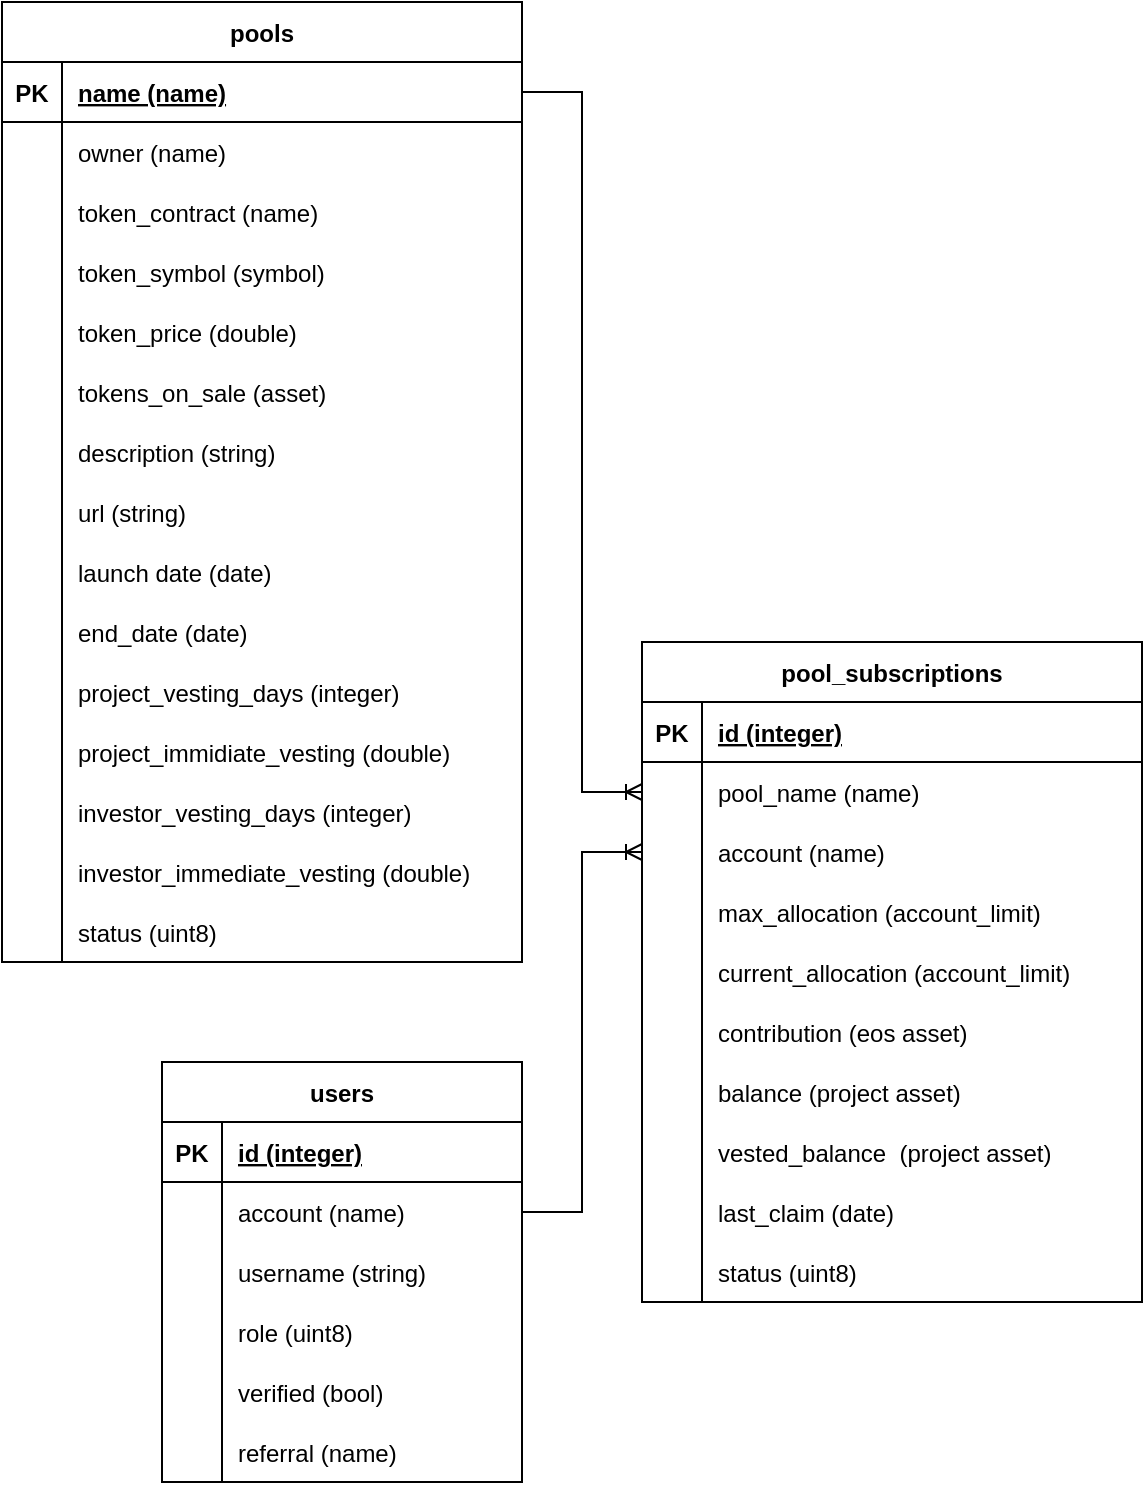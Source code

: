 <mxfile version="16.4.5" type="device" pages="2"><diagram id="4JvLMfYBj6EK_X56JAOy" name="Page-1"><mxGraphModel dx="1186" dy="714" grid="1" gridSize="10" guides="1" tooltips="1" connect="1" arrows="1" fold="1" page="1" pageScale="1" pageWidth="850" pageHeight="1100" math="0" shadow="0"><root><mxCell id="0"/><mxCell id="1" parent="0"/><mxCell id="4SvIs6GXkJcgNR5XLopr-1" value="pools" style="shape=table;startSize=30;container=1;collapsible=1;childLayout=tableLayout;fixedRows=1;rowLines=0;fontStyle=1;align=center;resizeLast=1;" parent="1" vertex="1"><mxGeometry x="60" y="40" width="260" height="480" as="geometry"/></mxCell><mxCell id="4SvIs6GXkJcgNR5XLopr-2" value="" style="shape=partialRectangle;collapsible=0;dropTarget=0;pointerEvents=0;fillColor=none;top=0;left=0;bottom=1;right=0;points=[[0,0.5],[1,0.5]];portConstraint=eastwest;" parent="4SvIs6GXkJcgNR5XLopr-1" vertex="1"><mxGeometry y="30" width="260" height="30" as="geometry"/></mxCell><mxCell id="4SvIs6GXkJcgNR5XLopr-3" value="PK" style="shape=partialRectangle;connectable=0;fillColor=none;top=0;left=0;bottom=0;right=0;fontStyle=1;overflow=hidden;" parent="4SvIs6GXkJcgNR5XLopr-2" vertex="1"><mxGeometry width="30" height="30" as="geometry"><mxRectangle width="30" height="30" as="alternateBounds"/></mxGeometry></mxCell><mxCell id="4SvIs6GXkJcgNR5XLopr-4" value="name (name)" style="shape=partialRectangle;connectable=0;fillColor=none;top=0;left=0;bottom=0;right=0;align=left;spacingLeft=6;fontStyle=5;overflow=hidden;" parent="4SvIs6GXkJcgNR5XLopr-2" vertex="1"><mxGeometry x="30" width="230" height="30" as="geometry"><mxRectangle width="230" height="30" as="alternateBounds"/></mxGeometry></mxCell><mxCell id="4SvIs6GXkJcgNR5XLopr-5" value="" style="shape=partialRectangle;collapsible=0;dropTarget=0;pointerEvents=0;fillColor=none;top=0;left=0;bottom=0;right=0;points=[[0,0.5],[1,0.5]];portConstraint=eastwest;" parent="4SvIs6GXkJcgNR5XLopr-1" vertex="1"><mxGeometry y="60" width="260" height="30" as="geometry"/></mxCell><mxCell id="4SvIs6GXkJcgNR5XLopr-6" value="" style="shape=partialRectangle;connectable=0;fillColor=none;top=0;left=0;bottom=0;right=0;editable=1;overflow=hidden;" parent="4SvIs6GXkJcgNR5XLopr-5" vertex="1"><mxGeometry width="30" height="30" as="geometry"><mxRectangle width="30" height="30" as="alternateBounds"/></mxGeometry></mxCell><mxCell id="4SvIs6GXkJcgNR5XLopr-7" value="owner (name)" style="shape=partialRectangle;connectable=0;fillColor=none;top=0;left=0;bottom=0;right=0;align=left;spacingLeft=6;overflow=hidden;" parent="4SvIs6GXkJcgNR5XLopr-5" vertex="1"><mxGeometry x="30" width="230" height="30" as="geometry"><mxRectangle width="230" height="30" as="alternateBounds"/></mxGeometry></mxCell><mxCell id="4SvIs6GXkJcgNR5XLopr-8" value="" style="shape=partialRectangle;collapsible=0;dropTarget=0;pointerEvents=0;fillColor=none;top=0;left=0;bottom=0;right=0;points=[[0,0.5],[1,0.5]];portConstraint=eastwest;" parent="4SvIs6GXkJcgNR5XLopr-1" vertex="1"><mxGeometry y="90" width="260" height="30" as="geometry"/></mxCell><mxCell id="4SvIs6GXkJcgNR5XLopr-9" value="" style="shape=partialRectangle;connectable=0;fillColor=none;top=0;left=0;bottom=0;right=0;editable=1;overflow=hidden;" parent="4SvIs6GXkJcgNR5XLopr-8" vertex="1"><mxGeometry width="30" height="30" as="geometry"><mxRectangle width="30" height="30" as="alternateBounds"/></mxGeometry></mxCell><mxCell id="4SvIs6GXkJcgNR5XLopr-10" value="token_contract (name)" style="shape=partialRectangle;connectable=0;fillColor=none;top=0;left=0;bottom=0;right=0;align=left;spacingLeft=6;overflow=hidden;" parent="4SvIs6GXkJcgNR5XLopr-8" vertex="1"><mxGeometry x="30" width="230" height="30" as="geometry"><mxRectangle width="230" height="30" as="alternateBounds"/></mxGeometry></mxCell><mxCell id="4SvIs6GXkJcgNR5XLopr-11" value="" style="shape=partialRectangle;collapsible=0;dropTarget=0;pointerEvents=0;fillColor=none;top=0;left=0;bottom=0;right=0;points=[[0,0.5],[1,0.5]];portConstraint=eastwest;" parent="4SvIs6GXkJcgNR5XLopr-1" vertex="1"><mxGeometry y="120" width="260" height="30" as="geometry"/></mxCell><mxCell id="4SvIs6GXkJcgNR5XLopr-12" value="" style="shape=partialRectangle;connectable=0;fillColor=none;top=0;left=0;bottom=0;right=0;editable=1;overflow=hidden;" parent="4SvIs6GXkJcgNR5XLopr-11" vertex="1"><mxGeometry width="30" height="30" as="geometry"><mxRectangle width="30" height="30" as="alternateBounds"/></mxGeometry></mxCell><mxCell id="4SvIs6GXkJcgNR5XLopr-13" value="token_symbol (symbol)" style="shape=partialRectangle;connectable=0;fillColor=none;top=0;left=0;bottom=0;right=0;align=left;spacingLeft=6;overflow=hidden;" parent="4SvIs6GXkJcgNR5XLopr-11" vertex="1"><mxGeometry x="30" width="230" height="30" as="geometry"><mxRectangle width="230" height="30" as="alternateBounds"/></mxGeometry></mxCell><mxCell id="CLDv8lJhHWwZdqxCkD1A-59" value="" style="shape=partialRectangle;collapsible=0;dropTarget=0;pointerEvents=0;fillColor=none;top=0;left=0;bottom=0;right=0;points=[[0,0.5],[1,0.5]];portConstraint=eastwest;" parent="4SvIs6GXkJcgNR5XLopr-1" vertex="1"><mxGeometry y="150" width="260" height="30" as="geometry"/></mxCell><mxCell id="CLDv8lJhHWwZdqxCkD1A-60" value="" style="shape=partialRectangle;connectable=0;fillColor=none;top=0;left=0;bottom=0;right=0;editable=1;overflow=hidden;" parent="CLDv8lJhHWwZdqxCkD1A-59" vertex="1"><mxGeometry width="30" height="30" as="geometry"><mxRectangle width="30" height="30" as="alternateBounds"/></mxGeometry></mxCell><mxCell id="CLDv8lJhHWwZdqxCkD1A-61" value="token_price (double)" style="shape=partialRectangle;connectable=0;fillColor=none;top=0;left=0;bottom=0;right=0;align=left;spacingLeft=6;overflow=hidden;" parent="CLDv8lJhHWwZdqxCkD1A-59" vertex="1"><mxGeometry x="30" width="230" height="30" as="geometry"><mxRectangle width="230" height="30" as="alternateBounds"/></mxGeometry></mxCell><mxCell id="CLDv8lJhHWwZdqxCkD1A-62" value="" style="shape=partialRectangle;collapsible=0;dropTarget=0;pointerEvents=0;fillColor=none;top=0;left=0;bottom=0;right=0;points=[[0,0.5],[1,0.5]];portConstraint=eastwest;" parent="4SvIs6GXkJcgNR5XLopr-1" vertex="1"><mxGeometry y="180" width="260" height="30" as="geometry"/></mxCell><mxCell id="CLDv8lJhHWwZdqxCkD1A-63" value="" style="shape=partialRectangle;connectable=0;fillColor=none;top=0;left=0;bottom=0;right=0;editable=1;overflow=hidden;" parent="CLDv8lJhHWwZdqxCkD1A-62" vertex="1"><mxGeometry width="30" height="30" as="geometry"><mxRectangle width="30" height="30" as="alternateBounds"/></mxGeometry></mxCell><mxCell id="CLDv8lJhHWwZdqxCkD1A-64" value="tokens_on_sale (asset)" style="shape=partialRectangle;connectable=0;fillColor=none;top=0;left=0;bottom=0;right=0;align=left;spacingLeft=6;overflow=hidden;" parent="CLDv8lJhHWwZdqxCkD1A-62" vertex="1"><mxGeometry x="30" width="230" height="30" as="geometry"><mxRectangle width="230" height="30" as="alternateBounds"/></mxGeometry></mxCell><mxCell id="NuBgTA0lr8AL1-SPZayk-66" style="shape=partialRectangle;collapsible=0;dropTarget=0;pointerEvents=0;fillColor=none;top=0;left=0;bottom=0;right=0;points=[[0,0.5],[1,0.5]];portConstraint=eastwest;" parent="4SvIs6GXkJcgNR5XLopr-1" vertex="1"><mxGeometry y="210" width="260" height="30" as="geometry"/></mxCell><mxCell id="NuBgTA0lr8AL1-SPZayk-67" style="shape=partialRectangle;connectable=0;fillColor=none;top=0;left=0;bottom=0;right=0;editable=1;overflow=hidden;" parent="NuBgTA0lr8AL1-SPZayk-66" vertex="1"><mxGeometry width="30" height="30" as="geometry"><mxRectangle width="30" height="30" as="alternateBounds"/></mxGeometry></mxCell><mxCell id="NuBgTA0lr8AL1-SPZayk-68" value="description (string)" style="shape=partialRectangle;connectable=0;fillColor=none;top=0;left=0;bottom=0;right=0;align=left;spacingLeft=6;overflow=hidden;" parent="NuBgTA0lr8AL1-SPZayk-66" vertex="1"><mxGeometry x="30" width="230" height="30" as="geometry"><mxRectangle width="230" height="30" as="alternateBounds"/></mxGeometry></mxCell><mxCell id="NuBgTA0lr8AL1-SPZayk-69" style="shape=partialRectangle;collapsible=0;dropTarget=0;pointerEvents=0;fillColor=none;top=0;left=0;bottom=0;right=0;points=[[0,0.5],[1,0.5]];portConstraint=eastwest;" parent="4SvIs6GXkJcgNR5XLopr-1" vertex="1"><mxGeometry y="240" width="260" height="30" as="geometry"/></mxCell><mxCell id="NuBgTA0lr8AL1-SPZayk-70" style="shape=partialRectangle;connectable=0;fillColor=none;top=0;left=0;bottom=0;right=0;editable=1;overflow=hidden;" parent="NuBgTA0lr8AL1-SPZayk-69" vertex="1"><mxGeometry width="30" height="30" as="geometry"><mxRectangle width="30" height="30" as="alternateBounds"/></mxGeometry></mxCell><mxCell id="NuBgTA0lr8AL1-SPZayk-71" value="url (string)" style="shape=partialRectangle;connectable=0;fillColor=none;top=0;left=0;bottom=0;right=0;align=left;spacingLeft=6;overflow=hidden;" parent="NuBgTA0lr8AL1-SPZayk-69" vertex="1"><mxGeometry x="30" width="230" height="30" as="geometry"><mxRectangle width="230" height="30" as="alternateBounds"/></mxGeometry></mxCell><mxCell id="CLDv8lJhHWwZdqxCkD1A-65" value="" style="shape=partialRectangle;collapsible=0;dropTarget=0;pointerEvents=0;fillColor=none;top=0;left=0;bottom=0;right=0;points=[[0,0.5],[1,0.5]];portConstraint=eastwest;" parent="4SvIs6GXkJcgNR5XLopr-1" vertex="1"><mxGeometry y="270" width="260" height="30" as="geometry"/></mxCell><mxCell id="CLDv8lJhHWwZdqxCkD1A-66" value="" style="shape=partialRectangle;connectable=0;fillColor=none;top=0;left=0;bottom=0;right=0;editable=1;overflow=hidden;" parent="CLDv8lJhHWwZdqxCkD1A-65" vertex="1"><mxGeometry width="30" height="30" as="geometry"><mxRectangle width="30" height="30" as="alternateBounds"/></mxGeometry></mxCell><mxCell id="CLDv8lJhHWwZdqxCkD1A-67" value="launch date (date)" style="shape=partialRectangle;connectable=0;fillColor=none;top=0;left=0;bottom=0;right=0;align=left;spacingLeft=6;overflow=hidden;" parent="CLDv8lJhHWwZdqxCkD1A-65" vertex="1"><mxGeometry x="30" width="230" height="30" as="geometry"><mxRectangle width="230" height="30" as="alternateBounds"/></mxGeometry></mxCell><mxCell id="CLDv8lJhHWwZdqxCkD1A-68" value="" style="shape=partialRectangle;collapsible=0;dropTarget=0;pointerEvents=0;fillColor=none;top=0;left=0;bottom=0;right=0;points=[[0,0.5],[1,0.5]];portConstraint=eastwest;" parent="4SvIs6GXkJcgNR5XLopr-1" vertex="1"><mxGeometry y="300" width="260" height="30" as="geometry"/></mxCell><mxCell id="CLDv8lJhHWwZdqxCkD1A-69" value="" style="shape=partialRectangle;connectable=0;fillColor=none;top=0;left=0;bottom=0;right=0;editable=1;overflow=hidden;" parent="CLDv8lJhHWwZdqxCkD1A-68" vertex="1"><mxGeometry width="30" height="30" as="geometry"><mxRectangle width="30" height="30" as="alternateBounds"/></mxGeometry></mxCell><mxCell id="CLDv8lJhHWwZdqxCkD1A-70" value="end_date (date)" style="shape=partialRectangle;connectable=0;fillColor=none;top=0;left=0;bottom=0;right=0;align=left;spacingLeft=6;overflow=hidden;" parent="CLDv8lJhHWwZdqxCkD1A-68" vertex="1"><mxGeometry x="30" width="230" height="30" as="geometry"><mxRectangle width="230" height="30" as="alternateBounds"/></mxGeometry></mxCell><mxCell id="CLDv8lJhHWwZdqxCkD1A-71" value="" style="shape=partialRectangle;collapsible=0;dropTarget=0;pointerEvents=0;fillColor=none;top=0;left=0;bottom=0;right=0;points=[[0,0.5],[1,0.5]];portConstraint=eastwest;" parent="4SvIs6GXkJcgNR5XLopr-1" vertex="1"><mxGeometry y="330" width="260" height="30" as="geometry"/></mxCell><mxCell id="CLDv8lJhHWwZdqxCkD1A-72" value="" style="shape=partialRectangle;connectable=0;fillColor=none;top=0;left=0;bottom=0;right=0;editable=1;overflow=hidden;" parent="CLDv8lJhHWwZdqxCkD1A-71" vertex="1"><mxGeometry width="30" height="30" as="geometry"><mxRectangle width="30" height="30" as="alternateBounds"/></mxGeometry></mxCell><mxCell id="CLDv8lJhHWwZdqxCkD1A-73" value="project_vesting_days (integer)" style="shape=partialRectangle;connectable=0;fillColor=none;top=0;left=0;bottom=0;right=0;align=left;spacingLeft=6;overflow=hidden;" parent="CLDv8lJhHWwZdqxCkD1A-71" vertex="1"><mxGeometry x="30" width="230" height="30" as="geometry"><mxRectangle width="230" height="30" as="alternateBounds"/></mxGeometry></mxCell><mxCell id="CLDv8lJhHWwZdqxCkD1A-74" value="" style="shape=partialRectangle;collapsible=0;dropTarget=0;pointerEvents=0;fillColor=none;top=0;left=0;bottom=0;right=0;points=[[0,0.5],[1,0.5]];portConstraint=eastwest;" parent="4SvIs6GXkJcgNR5XLopr-1" vertex="1"><mxGeometry y="360" width="260" height="30" as="geometry"/></mxCell><mxCell id="CLDv8lJhHWwZdqxCkD1A-75" value="" style="shape=partialRectangle;connectable=0;fillColor=none;top=0;left=0;bottom=0;right=0;editable=1;overflow=hidden;" parent="CLDv8lJhHWwZdqxCkD1A-74" vertex="1"><mxGeometry width="30" height="30" as="geometry"><mxRectangle width="30" height="30" as="alternateBounds"/></mxGeometry></mxCell><mxCell id="CLDv8lJhHWwZdqxCkD1A-76" value="project_immidiate_vesting (double)" style="shape=partialRectangle;connectable=0;fillColor=none;top=0;left=0;bottom=0;right=0;align=left;spacingLeft=6;overflow=hidden;" parent="CLDv8lJhHWwZdqxCkD1A-74" vertex="1"><mxGeometry x="30" width="230" height="30" as="geometry"><mxRectangle width="230" height="30" as="alternateBounds"/></mxGeometry></mxCell><mxCell id="CLDv8lJhHWwZdqxCkD1A-77" value="" style="shape=partialRectangle;collapsible=0;dropTarget=0;pointerEvents=0;fillColor=none;top=0;left=0;bottom=0;right=0;points=[[0,0.5],[1,0.5]];portConstraint=eastwest;" parent="4SvIs6GXkJcgNR5XLopr-1" vertex="1"><mxGeometry y="390" width="260" height="30" as="geometry"/></mxCell><mxCell id="CLDv8lJhHWwZdqxCkD1A-78" value="" style="shape=partialRectangle;connectable=0;fillColor=none;top=0;left=0;bottom=0;right=0;editable=1;overflow=hidden;" parent="CLDv8lJhHWwZdqxCkD1A-77" vertex="1"><mxGeometry width="30" height="30" as="geometry"><mxRectangle width="30" height="30" as="alternateBounds"/></mxGeometry></mxCell><mxCell id="CLDv8lJhHWwZdqxCkD1A-79" value="investor_vesting_days (integer)" style="shape=partialRectangle;connectable=0;fillColor=none;top=0;left=0;bottom=0;right=0;align=left;spacingLeft=6;overflow=hidden;" parent="CLDv8lJhHWwZdqxCkD1A-77" vertex="1"><mxGeometry x="30" width="230" height="30" as="geometry"><mxRectangle width="230" height="30" as="alternateBounds"/></mxGeometry></mxCell><mxCell id="CLDv8lJhHWwZdqxCkD1A-80" value="" style="shape=partialRectangle;collapsible=0;dropTarget=0;pointerEvents=0;fillColor=none;top=0;left=0;bottom=0;right=0;points=[[0,0.5],[1,0.5]];portConstraint=eastwest;" parent="4SvIs6GXkJcgNR5XLopr-1" vertex="1"><mxGeometry y="420" width="260" height="30" as="geometry"/></mxCell><mxCell id="CLDv8lJhHWwZdqxCkD1A-81" value="" style="shape=partialRectangle;connectable=0;fillColor=none;top=0;left=0;bottom=0;right=0;editable=1;overflow=hidden;" parent="CLDv8lJhHWwZdqxCkD1A-80" vertex="1"><mxGeometry width="30" height="30" as="geometry"><mxRectangle width="30" height="30" as="alternateBounds"/></mxGeometry></mxCell><mxCell id="CLDv8lJhHWwZdqxCkD1A-82" value="investor_immediate_vesting (double)" style="shape=partialRectangle;connectable=0;fillColor=none;top=0;left=0;bottom=0;right=0;align=left;spacingLeft=6;overflow=hidden;" parent="CLDv8lJhHWwZdqxCkD1A-80" vertex="1"><mxGeometry x="30" width="230" height="30" as="geometry"><mxRectangle width="230" height="30" as="alternateBounds"/></mxGeometry></mxCell><mxCell id="CLDv8lJhHWwZdqxCkD1A-83" value="" style="shape=partialRectangle;collapsible=0;dropTarget=0;pointerEvents=0;fillColor=none;top=0;left=0;bottom=0;right=0;points=[[0,0.5],[1,0.5]];portConstraint=eastwest;" parent="4SvIs6GXkJcgNR5XLopr-1" vertex="1"><mxGeometry y="450" width="260" height="30" as="geometry"/></mxCell><mxCell id="CLDv8lJhHWwZdqxCkD1A-84" value="" style="shape=partialRectangle;connectable=0;fillColor=none;top=0;left=0;bottom=0;right=0;editable=1;overflow=hidden;" parent="CLDv8lJhHWwZdqxCkD1A-83" vertex="1"><mxGeometry width="30" height="30" as="geometry"><mxRectangle width="30" height="30" as="alternateBounds"/></mxGeometry></mxCell><mxCell id="CLDv8lJhHWwZdqxCkD1A-85" value="status (uint8)" style="shape=partialRectangle;connectable=0;fillColor=none;top=0;left=0;bottom=0;right=0;align=left;spacingLeft=6;overflow=hidden;" parent="CLDv8lJhHWwZdqxCkD1A-83" vertex="1"><mxGeometry x="30" width="230" height="30" as="geometry"><mxRectangle width="230" height="30" as="alternateBounds"/></mxGeometry></mxCell><mxCell id="4SvIs6GXkJcgNR5XLopr-14" value="pool_subscriptions" style="shape=table;startSize=30;container=1;collapsible=1;childLayout=tableLayout;fixedRows=1;rowLines=0;fontStyle=1;align=center;resizeLast=1;" parent="1" vertex="1"><mxGeometry x="380" y="360" width="250" height="330" as="geometry"/></mxCell><mxCell id="4SvIs6GXkJcgNR5XLopr-15" value="" style="shape=partialRectangle;collapsible=0;dropTarget=0;pointerEvents=0;fillColor=none;top=0;left=0;bottom=1;right=0;points=[[0,0.5],[1,0.5]];portConstraint=eastwest;" parent="4SvIs6GXkJcgNR5XLopr-14" vertex="1"><mxGeometry y="30" width="250" height="30" as="geometry"/></mxCell><mxCell id="4SvIs6GXkJcgNR5XLopr-16" value="PK" style="shape=partialRectangle;connectable=0;fillColor=none;top=0;left=0;bottom=0;right=0;fontStyle=1;overflow=hidden;" parent="4SvIs6GXkJcgNR5XLopr-15" vertex="1"><mxGeometry width="30" height="30" as="geometry"><mxRectangle width="30" height="30" as="alternateBounds"/></mxGeometry></mxCell><mxCell id="4SvIs6GXkJcgNR5XLopr-17" value="id (integer)" style="shape=partialRectangle;connectable=0;fillColor=none;top=0;left=0;bottom=0;right=0;align=left;spacingLeft=6;fontStyle=5;overflow=hidden;" parent="4SvIs6GXkJcgNR5XLopr-15" vertex="1"><mxGeometry x="30" width="220" height="30" as="geometry"><mxRectangle width="220" height="30" as="alternateBounds"/></mxGeometry></mxCell><mxCell id="4SvIs6GXkJcgNR5XLopr-18" value="" style="shape=partialRectangle;collapsible=0;dropTarget=0;pointerEvents=0;fillColor=none;top=0;left=0;bottom=0;right=0;points=[[0,0.5],[1,0.5]];portConstraint=eastwest;" parent="4SvIs6GXkJcgNR5XLopr-14" vertex="1"><mxGeometry y="60" width="250" height="30" as="geometry"/></mxCell><mxCell id="4SvIs6GXkJcgNR5XLopr-19" value="" style="shape=partialRectangle;connectable=0;fillColor=none;top=0;left=0;bottom=0;right=0;editable=1;overflow=hidden;" parent="4SvIs6GXkJcgNR5XLopr-18" vertex="1"><mxGeometry width="30" height="30" as="geometry"><mxRectangle width="30" height="30" as="alternateBounds"/></mxGeometry></mxCell><mxCell id="4SvIs6GXkJcgNR5XLopr-20" value="pool_name (name)" style="shape=partialRectangle;connectable=0;fillColor=none;top=0;left=0;bottom=0;right=0;align=left;spacingLeft=6;overflow=hidden;" parent="4SvIs6GXkJcgNR5XLopr-18" vertex="1"><mxGeometry x="30" width="220" height="30" as="geometry"><mxRectangle width="220" height="30" as="alternateBounds"/></mxGeometry></mxCell><mxCell id="4SvIs6GXkJcgNR5XLopr-21" value="" style="shape=partialRectangle;collapsible=0;dropTarget=0;pointerEvents=0;fillColor=none;top=0;left=0;bottom=0;right=0;points=[[0,0.5],[1,0.5]];portConstraint=eastwest;" parent="4SvIs6GXkJcgNR5XLopr-14" vertex="1"><mxGeometry y="90" width="250" height="30" as="geometry"/></mxCell><mxCell id="4SvIs6GXkJcgNR5XLopr-22" value="" style="shape=partialRectangle;connectable=0;fillColor=none;top=0;left=0;bottom=0;right=0;editable=1;overflow=hidden;" parent="4SvIs6GXkJcgNR5XLopr-21" vertex="1"><mxGeometry width="30" height="30" as="geometry"><mxRectangle width="30" height="30" as="alternateBounds"/></mxGeometry></mxCell><mxCell id="4SvIs6GXkJcgNR5XLopr-23" value="account (name)" style="shape=partialRectangle;connectable=0;fillColor=none;top=0;left=0;bottom=0;right=0;align=left;spacingLeft=6;overflow=hidden;" parent="4SvIs6GXkJcgNR5XLopr-21" vertex="1"><mxGeometry x="30" width="220" height="30" as="geometry"><mxRectangle width="220" height="30" as="alternateBounds"/></mxGeometry></mxCell><mxCell id="CLDv8lJhHWwZdqxCkD1A-10" value="" style="shape=partialRectangle;collapsible=0;dropTarget=0;pointerEvents=0;fillColor=none;top=0;left=0;bottom=0;right=0;points=[[0,0.5],[1,0.5]];portConstraint=eastwest;" parent="4SvIs6GXkJcgNR5XLopr-14" vertex="1"><mxGeometry y="120" width="250" height="30" as="geometry"/></mxCell><mxCell id="CLDv8lJhHWwZdqxCkD1A-11" value="" style="shape=partialRectangle;connectable=0;fillColor=none;top=0;left=0;bottom=0;right=0;editable=1;overflow=hidden;" parent="CLDv8lJhHWwZdqxCkD1A-10" vertex="1"><mxGeometry width="30" height="30" as="geometry"><mxRectangle width="30" height="30" as="alternateBounds"/></mxGeometry></mxCell><mxCell id="CLDv8lJhHWwZdqxCkD1A-12" value="max_allocation (account_limit)" style="shape=partialRectangle;connectable=0;fillColor=none;top=0;left=0;bottom=0;right=0;align=left;spacingLeft=6;overflow=hidden;" parent="CLDv8lJhHWwZdqxCkD1A-10" vertex="1"><mxGeometry x="30" width="220" height="30" as="geometry"><mxRectangle width="220" height="30" as="alternateBounds"/></mxGeometry></mxCell><mxCell id="NuBgTA0lr8AL1-SPZayk-4" value="" style="shape=partialRectangle;collapsible=0;dropTarget=0;pointerEvents=0;fillColor=none;top=0;left=0;bottom=0;right=0;points=[[0,0.5],[1,0.5]];portConstraint=eastwest;" parent="4SvIs6GXkJcgNR5XLopr-14" vertex="1"><mxGeometry y="150" width="250" height="30" as="geometry"/></mxCell><mxCell id="NuBgTA0lr8AL1-SPZayk-5" value="" style="shape=partialRectangle;connectable=0;fillColor=none;top=0;left=0;bottom=0;right=0;editable=1;overflow=hidden;" parent="NuBgTA0lr8AL1-SPZayk-4" vertex="1"><mxGeometry width="30" height="30" as="geometry"><mxRectangle width="30" height="30" as="alternateBounds"/></mxGeometry></mxCell><mxCell id="NuBgTA0lr8AL1-SPZayk-6" value="current_allocation (account_limit)" style="shape=partialRectangle;connectable=0;fillColor=none;top=0;left=0;bottom=0;right=0;align=left;spacingLeft=6;overflow=hidden;" parent="NuBgTA0lr8AL1-SPZayk-4" vertex="1"><mxGeometry x="30" width="220" height="30" as="geometry"><mxRectangle width="220" height="30" as="alternateBounds"/></mxGeometry></mxCell><mxCell id="CLDv8lJhHWwZdqxCkD1A-13" value="" style="shape=partialRectangle;collapsible=0;dropTarget=0;pointerEvents=0;fillColor=none;top=0;left=0;bottom=0;right=0;points=[[0,0.5],[1,0.5]];portConstraint=eastwest;" parent="4SvIs6GXkJcgNR5XLopr-14" vertex="1"><mxGeometry y="180" width="250" height="30" as="geometry"/></mxCell><mxCell id="CLDv8lJhHWwZdqxCkD1A-14" value="" style="shape=partialRectangle;connectable=0;fillColor=none;top=0;left=0;bottom=0;right=0;editable=1;overflow=hidden;" parent="CLDv8lJhHWwZdqxCkD1A-13" vertex="1"><mxGeometry width="30" height="30" as="geometry"><mxRectangle width="30" height="30" as="alternateBounds"/></mxGeometry></mxCell><mxCell id="CLDv8lJhHWwZdqxCkD1A-15" value="contribution (eos asset)" style="shape=partialRectangle;connectable=0;fillColor=none;top=0;left=0;bottom=0;right=0;align=left;spacingLeft=6;overflow=hidden;" parent="CLDv8lJhHWwZdqxCkD1A-13" vertex="1"><mxGeometry x="30" width="220" height="30" as="geometry"><mxRectangle width="220" height="30" as="alternateBounds"/></mxGeometry></mxCell><mxCell id="CLDv8lJhHWwZdqxCkD1A-16" value="" style="shape=partialRectangle;collapsible=0;dropTarget=0;pointerEvents=0;fillColor=none;top=0;left=0;bottom=0;right=0;points=[[0,0.5],[1,0.5]];portConstraint=eastwest;" parent="4SvIs6GXkJcgNR5XLopr-14" vertex="1"><mxGeometry y="210" width="250" height="30" as="geometry"/></mxCell><mxCell id="CLDv8lJhHWwZdqxCkD1A-17" value="" style="shape=partialRectangle;connectable=0;fillColor=none;top=0;left=0;bottom=0;right=0;editable=1;overflow=hidden;" parent="CLDv8lJhHWwZdqxCkD1A-16" vertex="1"><mxGeometry width="30" height="30" as="geometry"><mxRectangle width="30" height="30" as="alternateBounds"/></mxGeometry></mxCell><mxCell id="CLDv8lJhHWwZdqxCkD1A-18" value="balance (project asset)" style="shape=partialRectangle;connectable=0;fillColor=none;top=0;left=0;bottom=0;right=0;align=left;spacingLeft=6;overflow=hidden;" parent="CLDv8lJhHWwZdqxCkD1A-16" vertex="1"><mxGeometry x="30" width="220" height="30" as="geometry"><mxRectangle width="220" height="30" as="alternateBounds"/></mxGeometry></mxCell><mxCell id="CLDv8lJhHWwZdqxCkD1A-19" value="" style="shape=partialRectangle;collapsible=0;dropTarget=0;pointerEvents=0;fillColor=none;top=0;left=0;bottom=0;right=0;points=[[0,0.5],[1,0.5]];portConstraint=eastwest;" parent="4SvIs6GXkJcgNR5XLopr-14" vertex="1"><mxGeometry y="240" width="250" height="30" as="geometry"/></mxCell><mxCell id="CLDv8lJhHWwZdqxCkD1A-20" value="" style="shape=partialRectangle;connectable=0;fillColor=none;top=0;left=0;bottom=0;right=0;editable=1;overflow=hidden;" parent="CLDv8lJhHWwZdqxCkD1A-19" vertex="1"><mxGeometry width="30" height="30" as="geometry"><mxRectangle width="30" height="30" as="alternateBounds"/></mxGeometry></mxCell><mxCell id="CLDv8lJhHWwZdqxCkD1A-21" value="vested_balance  (project asset)" style="shape=partialRectangle;connectable=0;fillColor=none;top=0;left=0;bottom=0;right=0;align=left;spacingLeft=6;overflow=hidden;" parent="CLDv8lJhHWwZdqxCkD1A-19" vertex="1"><mxGeometry x="30" width="220" height="30" as="geometry"><mxRectangle width="220" height="30" as="alternateBounds"/></mxGeometry></mxCell><mxCell id="CLDv8lJhHWwZdqxCkD1A-25" value="" style="shape=partialRectangle;collapsible=0;dropTarget=0;pointerEvents=0;fillColor=none;top=0;left=0;bottom=0;right=0;points=[[0,0.5],[1,0.5]];portConstraint=eastwest;" parent="4SvIs6GXkJcgNR5XLopr-14" vertex="1"><mxGeometry y="270" width="250" height="30" as="geometry"/></mxCell><mxCell id="CLDv8lJhHWwZdqxCkD1A-26" value="" style="shape=partialRectangle;connectable=0;fillColor=none;top=0;left=0;bottom=0;right=0;editable=1;overflow=hidden;" parent="CLDv8lJhHWwZdqxCkD1A-25" vertex="1"><mxGeometry width="30" height="30" as="geometry"><mxRectangle width="30" height="30" as="alternateBounds"/></mxGeometry></mxCell><mxCell id="CLDv8lJhHWwZdqxCkD1A-27" value="last_claim (date)" style="shape=partialRectangle;connectable=0;fillColor=none;top=0;left=0;bottom=0;right=0;align=left;spacingLeft=6;overflow=hidden;" parent="CLDv8lJhHWwZdqxCkD1A-25" vertex="1"><mxGeometry x="30" width="220" height="30" as="geometry"><mxRectangle width="220" height="30" as="alternateBounds"/></mxGeometry></mxCell><mxCell id="CLDv8lJhHWwZdqxCkD1A-22" value="" style="shape=partialRectangle;collapsible=0;dropTarget=0;pointerEvents=0;fillColor=none;top=0;left=0;bottom=0;right=0;points=[[0,0.5],[1,0.5]];portConstraint=eastwest;" parent="4SvIs6GXkJcgNR5XLopr-14" vertex="1"><mxGeometry y="300" width="250" height="30" as="geometry"/></mxCell><mxCell id="CLDv8lJhHWwZdqxCkD1A-23" value="" style="shape=partialRectangle;connectable=0;fillColor=none;top=0;left=0;bottom=0;right=0;editable=1;overflow=hidden;" parent="CLDv8lJhHWwZdqxCkD1A-22" vertex="1"><mxGeometry width="30" height="30" as="geometry"><mxRectangle width="30" height="30" as="alternateBounds"/></mxGeometry></mxCell><mxCell id="CLDv8lJhHWwZdqxCkD1A-24" value="status (uint8)" style="shape=partialRectangle;connectable=0;fillColor=none;top=0;left=0;bottom=0;right=0;align=left;spacingLeft=6;overflow=hidden;" parent="CLDv8lJhHWwZdqxCkD1A-22" vertex="1"><mxGeometry x="30" width="220" height="30" as="geometry"><mxRectangle width="220" height="30" as="alternateBounds"/></mxGeometry></mxCell><mxCell id="4SvIs6GXkJcgNR5XLopr-55" value="" style="edgeStyle=entityRelationEdgeStyle;fontSize=12;html=1;endArrow=ERoneToMany;rounded=0;exitX=1;exitY=0.5;exitDx=0;exitDy=0;entryX=0;entryY=0.5;entryDx=0;entryDy=0;" parent="1" source="4SvIs6GXkJcgNR5XLopr-2" target="4SvIs6GXkJcgNR5XLopr-18" edge="1"><mxGeometry width="100" height="100" relative="1" as="geometry"><mxPoint x="650" y="420" as="sourcePoint"/><mxPoint x="750" y="320" as="targetPoint"/></mxGeometry></mxCell><mxCell id="CLDv8lJhHWwZdqxCkD1A-28" value="users" style="shape=table;startSize=30;container=1;collapsible=1;childLayout=tableLayout;fixedRows=1;rowLines=0;fontStyle=1;align=center;resizeLast=1;" parent="1" vertex="1"><mxGeometry x="140" y="570" width="180" height="210" as="geometry"/></mxCell><mxCell id="CLDv8lJhHWwZdqxCkD1A-29" value="" style="shape=partialRectangle;collapsible=0;dropTarget=0;pointerEvents=0;fillColor=none;top=0;left=0;bottom=1;right=0;points=[[0,0.5],[1,0.5]];portConstraint=eastwest;" parent="CLDv8lJhHWwZdqxCkD1A-28" vertex="1"><mxGeometry y="30" width="180" height="30" as="geometry"/></mxCell><mxCell id="CLDv8lJhHWwZdqxCkD1A-30" value="PK" style="shape=partialRectangle;connectable=0;fillColor=none;top=0;left=0;bottom=0;right=0;fontStyle=1;overflow=hidden;" parent="CLDv8lJhHWwZdqxCkD1A-29" vertex="1"><mxGeometry width="30" height="30" as="geometry"><mxRectangle width="30" height="30" as="alternateBounds"/></mxGeometry></mxCell><mxCell id="CLDv8lJhHWwZdqxCkD1A-31" value="id (integer)" style="shape=partialRectangle;connectable=0;fillColor=none;top=0;left=0;bottom=0;right=0;align=left;spacingLeft=6;fontStyle=5;overflow=hidden;" parent="CLDv8lJhHWwZdqxCkD1A-29" vertex="1"><mxGeometry x="30" width="150" height="30" as="geometry"><mxRectangle width="150" height="30" as="alternateBounds"/></mxGeometry></mxCell><mxCell id="CLDv8lJhHWwZdqxCkD1A-32" value="" style="shape=partialRectangle;collapsible=0;dropTarget=0;pointerEvents=0;fillColor=none;top=0;left=0;bottom=0;right=0;points=[[0,0.5],[1,0.5]];portConstraint=eastwest;" parent="CLDv8lJhHWwZdqxCkD1A-28" vertex="1"><mxGeometry y="60" width="180" height="30" as="geometry"/></mxCell><mxCell id="CLDv8lJhHWwZdqxCkD1A-33" value="" style="shape=partialRectangle;connectable=0;fillColor=none;top=0;left=0;bottom=0;right=0;editable=1;overflow=hidden;" parent="CLDv8lJhHWwZdqxCkD1A-32" vertex="1"><mxGeometry width="30" height="30" as="geometry"><mxRectangle width="30" height="30" as="alternateBounds"/></mxGeometry></mxCell><mxCell id="CLDv8lJhHWwZdqxCkD1A-34" value="account (name)" style="shape=partialRectangle;connectable=0;fillColor=none;top=0;left=0;bottom=0;right=0;align=left;spacingLeft=6;overflow=hidden;" parent="CLDv8lJhHWwZdqxCkD1A-32" vertex="1"><mxGeometry x="30" width="150" height="30" as="geometry"><mxRectangle width="150" height="30" as="alternateBounds"/></mxGeometry></mxCell><mxCell id="NuBgTA0lr8AL1-SPZayk-7" value="" style="shape=partialRectangle;collapsible=0;dropTarget=0;pointerEvents=0;fillColor=none;top=0;left=0;bottom=0;right=0;points=[[0,0.5],[1,0.5]];portConstraint=eastwest;" parent="CLDv8lJhHWwZdqxCkD1A-28" vertex="1"><mxGeometry y="90" width="180" height="30" as="geometry"/></mxCell><mxCell id="NuBgTA0lr8AL1-SPZayk-8" value="" style="shape=partialRectangle;connectable=0;fillColor=none;top=0;left=0;bottom=0;right=0;editable=1;overflow=hidden;" parent="NuBgTA0lr8AL1-SPZayk-7" vertex="1"><mxGeometry width="30" height="30" as="geometry"><mxRectangle width="30" height="30" as="alternateBounds"/></mxGeometry></mxCell><mxCell id="NuBgTA0lr8AL1-SPZayk-9" value="username (string)" style="shape=partialRectangle;connectable=0;fillColor=none;top=0;left=0;bottom=0;right=0;align=left;spacingLeft=6;overflow=hidden;" parent="NuBgTA0lr8AL1-SPZayk-7" vertex="1"><mxGeometry x="30" width="150" height="30" as="geometry"><mxRectangle width="150" height="30" as="alternateBounds"/></mxGeometry></mxCell><mxCell id="CLDv8lJhHWwZdqxCkD1A-35" value="" style="shape=partialRectangle;collapsible=0;dropTarget=0;pointerEvents=0;fillColor=none;top=0;left=0;bottom=0;right=0;points=[[0,0.5],[1,0.5]];portConstraint=eastwest;" parent="CLDv8lJhHWwZdqxCkD1A-28" vertex="1"><mxGeometry y="120" width="180" height="30" as="geometry"/></mxCell><mxCell id="CLDv8lJhHWwZdqxCkD1A-36" value="" style="shape=partialRectangle;connectable=0;fillColor=none;top=0;left=0;bottom=0;right=0;editable=1;overflow=hidden;" parent="CLDv8lJhHWwZdqxCkD1A-35" vertex="1"><mxGeometry width="30" height="30" as="geometry"><mxRectangle width="30" height="30" as="alternateBounds"/></mxGeometry></mxCell><mxCell id="CLDv8lJhHWwZdqxCkD1A-37" value="role (uint8)" style="shape=partialRectangle;connectable=0;fillColor=none;top=0;left=0;bottom=0;right=0;align=left;spacingLeft=6;overflow=hidden;" parent="CLDv8lJhHWwZdqxCkD1A-35" vertex="1"><mxGeometry x="30" width="150" height="30" as="geometry"><mxRectangle width="150" height="30" as="alternateBounds"/></mxGeometry></mxCell><mxCell id="CLDv8lJhHWwZdqxCkD1A-38" value="" style="shape=partialRectangle;collapsible=0;dropTarget=0;pointerEvents=0;fillColor=none;top=0;left=0;bottom=0;right=0;points=[[0,0.5],[1,0.5]];portConstraint=eastwest;" parent="CLDv8lJhHWwZdqxCkD1A-28" vertex="1"><mxGeometry y="150" width="180" height="30" as="geometry"/></mxCell><mxCell id="CLDv8lJhHWwZdqxCkD1A-39" value="" style="shape=partialRectangle;connectable=0;fillColor=none;top=0;left=0;bottom=0;right=0;editable=1;overflow=hidden;" parent="CLDv8lJhHWwZdqxCkD1A-38" vertex="1"><mxGeometry width="30" height="30" as="geometry"><mxRectangle width="30" height="30" as="alternateBounds"/></mxGeometry></mxCell><mxCell id="CLDv8lJhHWwZdqxCkD1A-40" value="verified (bool)" style="shape=partialRectangle;connectable=0;fillColor=none;top=0;left=0;bottom=0;right=0;align=left;spacingLeft=6;overflow=hidden;" parent="CLDv8lJhHWwZdqxCkD1A-38" vertex="1"><mxGeometry x="30" width="150" height="30" as="geometry"><mxRectangle width="150" height="30" as="alternateBounds"/></mxGeometry></mxCell><mxCell id="CLDv8lJhHWwZdqxCkD1A-41" value="" style="shape=partialRectangle;collapsible=0;dropTarget=0;pointerEvents=0;fillColor=none;top=0;left=0;bottom=0;right=0;points=[[0,0.5],[1,0.5]];portConstraint=eastwest;" parent="CLDv8lJhHWwZdqxCkD1A-28" vertex="1"><mxGeometry y="180" width="180" height="30" as="geometry"/></mxCell><mxCell id="CLDv8lJhHWwZdqxCkD1A-42" value="" style="shape=partialRectangle;connectable=0;fillColor=none;top=0;left=0;bottom=0;right=0;editable=1;overflow=hidden;" parent="CLDv8lJhHWwZdqxCkD1A-41" vertex="1"><mxGeometry width="30" height="30" as="geometry"><mxRectangle width="30" height="30" as="alternateBounds"/></mxGeometry></mxCell><mxCell id="CLDv8lJhHWwZdqxCkD1A-43" value="referral (name)" style="shape=partialRectangle;connectable=0;fillColor=none;top=0;left=0;bottom=0;right=0;align=left;spacingLeft=6;overflow=hidden;" parent="CLDv8lJhHWwZdqxCkD1A-41" vertex="1"><mxGeometry x="30" width="150" height="30" as="geometry"><mxRectangle width="150" height="30" as="alternateBounds"/></mxGeometry></mxCell><mxCell id="NuBgTA0lr8AL1-SPZayk-52" value="" style="edgeStyle=entityRelationEdgeStyle;fontSize=12;html=1;endArrow=ERoneToMany;rounded=0;exitX=1;exitY=0.5;exitDx=0;exitDy=0;entryX=0;entryY=0.5;entryDx=0;entryDy=0;" parent="1" source="CLDv8lJhHWwZdqxCkD1A-32" target="4SvIs6GXkJcgNR5XLopr-21" edge="1"><mxGeometry width="100" height="100" relative="1" as="geometry"><mxPoint x="350" y="415" as="sourcePoint"/><mxPoint x="430" y="420" as="targetPoint"/></mxGeometry></mxCell></root></mxGraphModel></diagram><diagram name="User Flow" id="fP6Ubcqi--YkZjk7Jkcu"><mxGraphModel dx="1298" dy="794" grid="1" gridSize="10" guides="1" tooltips="1" connect="1" arrows="1" fold="1" page="1" pageScale="1" pageWidth="850" pageHeight="1100" math="0" shadow="0"><root><mxCell id="QgWP9CG4fd6_i74Mzgzz-0"/><mxCell id="QgWP9CG4fd6_i74Mzgzz-1" parent="QgWP9CG4fd6_i74Mzgzz-0"/><mxCell id="H32B94Kv1bN9BP7u_OpG-0" value="create a pool&lt;br&gt;in DB" style="whiteSpace=wrap;html=1;aspect=fixed;" vertex="1" parent="QgWP9CG4fd6_i74Mzgzz-1"><mxGeometry x="150" y="130" width="80" height="80" as="geometry"/></mxCell><mxCell id="H32B94Kv1bN9BP7u_OpG-1" value="Actor" style="shape=umlActor;verticalLabelPosition=bottom;verticalAlign=top;html=1;outlineConnect=0;" vertex="1" parent="QgWP9CG4fd6_i74Mzgzz-1"><mxGeometry x="70" y="140" width="30" height="60" as="geometry"/></mxCell><mxCell id="H32B94Kv1bN9BP7u_OpG-2" value="approve pool?" style="rhombus;whiteSpace=wrap;html=1;" vertex="1" parent="QgWP9CG4fd6_i74Mzgzz-1"><mxGeometry x="280" y="130" width="80" height="80" as="geometry"/></mxCell><mxCell id="H32B94Kv1bN9BP7u_OpG-3" value="" style="endArrow=classic;html=1;rounded=0;" edge="1" parent="QgWP9CG4fd6_i74Mzgzz-1"><mxGeometry width="50" height="50" relative="1" as="geometry"><mxPoint x="350" y="140" as="sourcePoint"/><mxPoint x="400" y="90" as="targetPoint"/></mxGeometry></mxCell><mxCell id="H32B94Kv1bN9BP7u_OpG-4" value="smart contract deploy" style="shape=cylinder3;whiteSpace=wrap;html=1;boundedLbl=1;backgroundOutline=1;size=15;" vertex="1" parent="QgWP9CG4fd6_i74Mzgzz-1"><mxGeometry x="410" y="40" width="60" height="80" as="geometry"/></mxCell><mxCell id="H32B94Kv1bN9BP7u_OpG-5" value="" style="endArrow=classic;html=1;rounded=0;" edge="1" parent="QgWP9CG4fd6_i74Mzgzz-1"><mxGeometry width="50" height="50" relative="1" as="geometry"><mxPoint x="480" y="80" as="sourcePoint"/><mxPoint x="530" y="140" as="targetPoint"/></mxGeometry></mxCell><mxCell id="H32B94Kv1bN9BP7u_OpG-6" value="token create" style="edgeLabel;html=1;align=center;verticalAlign=middle;resizable=0;points=[];" vertex="1" connectable="0" parent="H32B94Kv1bN9BP7u_OpG-5"><mxGeometry x="-0.062" y="3" relative="1" as="geometry"><mxPoint y="-1" as="offset"/></mxGeometry></mxCell><mxCell id="H32B94Kv1bN9BP7u_OpG-7" value="enable pool" style="rhombus;whiteSpace=wrap;html=1;" vertex="1" parent="QgWP9CG4fd6_i74Mzgzz-1"><mxGeometry x="530" y="130" width="80" height="80" as="geometry"/></mxCell><mxCell id="H32B94Kv1bN9BP7u_OpG-8" value="Actor" style="shape=umlActor;verticalLabelPosition=bottom;verticalAlign=top;html=1;outlineConnect=0;" vertex="1" parent="QgWP9CG4fd6_i74Mzgzz-1"><mxGeometry x="70" y="310" width="30" height="60" as="geometry"/></mxCell><mxCell id="H32B94Kv1bN9BP7u_OpG-9" value="claim proceeds" style="whiteSpace=wrap;html=1;aspect=fixed;" vertex="1" parent="QgWP9CG4fd6_i74Mzgzz-1"><mxGeometry x="150" y="300" width="80" height="80" as="geometry"/></mxCell><mxCell id="H32B94Kv1bN9BP7u_OpG-10" value="vesting&lt;br&gt;check" style="rhombus;whiteSpace=wrap;html=1;" vertex="1" parent="QgWP9CG4fd6_i74Mzgzz-1"><mxGeometry x="280" y="300" width="80" height="80" as="geometry"/></mxCell><mxCell id="H32B94Kv1bN9BP7u_OpG-11" value="" style="rhombus;whiteSpace=wrap;html=1;" vertex="1" parent="QgWP9CG4fd6_i74Mzgzz-1"><mxGeometry x="425" y="300" width="80" height="80" as="geometry"/></mxCell></root></mxGraphModel></diagram></mxfile>